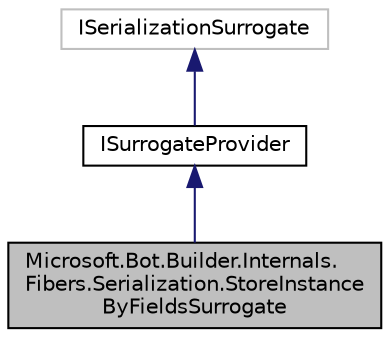digraph "Microsoft.Bot.Builder.Internals.Fibers.Serialization.StoreInstanceByFieldsSurrogate"
{
  edge [fontname="Helvetica",fontsize="10",labelfontname="Helvetica",labelfontsize="10"];
  node [fontname="Helvetica",fontsize="10",shape=record];
  Node1 [label="Microsoft.Bot.Builder.Internals.\lFibers.Serialization.StoreInstance\lByFieldsSurrogate",height=0.2,width=0.4,color="black", fillcolor="grey75", style="filled", fontcolor="black"];
  Node2 -> Node1 [dir="back",color="midnightblue",fontsize="10",style="solid",fontname="Helvetica"];
  Node2 [label="ISurrogateProvider",height=0.2,width=0.4,color="black", fillcolor="white", style="filled",URL="$dc/d97/interface_microsoft_1_1_bot_1_1_builder_1_1_internals_1_1_fibers_1_1_serialization_1_1_i_surrogate_provider.html",tooltip="Extend ISerializationSurrogate with a \"tester\" method used by SurrogateSelector. "];
  Node3 -> Node2 [dir="back",color="midnightblue",fontsize="10",style="solid",fontname="Helvetica"];
  Node3 [label="ISerializationSurrogate",height=0.2,width=0.4,color="grey75", fillcolor="white", style="filled"];
}
